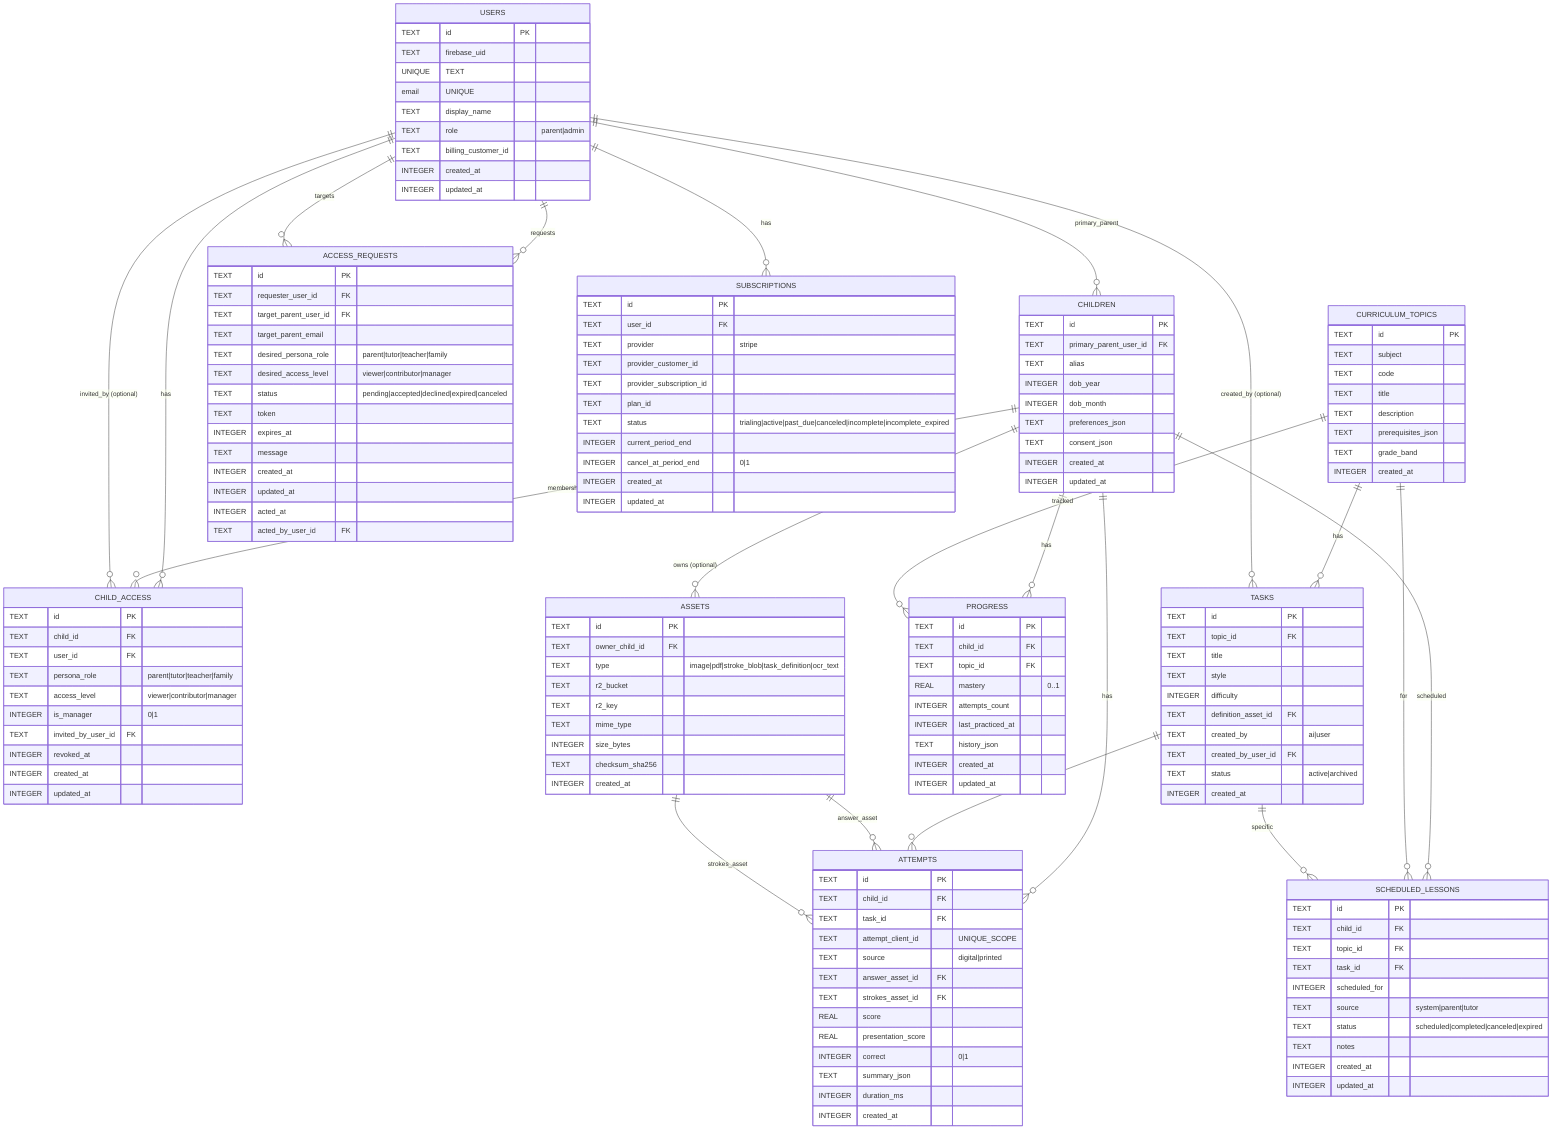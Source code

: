 erDiagram
    USERS {
        TEXT id PK
        TEXT firebase_uid UNIQUE
        TEXT email UNIQUE
        TEXT display_name
        TEXT role  "parent|admin"
        TEXT billing_customer_id
        INTEGER created_at
        INTEGER updated_at
    }

    CHILDREN {
        TEXT id PK
        TEXT primary_parent_user_id FK
        TEXT alias
        INTEGER dob_year
        INTEGER dob_month
        TEXT preferences_json
        TEXT consent_json
        INTEGER created_at
        INTEGER updated_at
    }

    CHILD_ACCESS {
        TEXT id PK
        TEXT child_id FK
        TEXT user_id FK
        TEXT persona_role  "parent|tutor|teacher|family"
        TEXT access_level  "viewer|contributor|manager"
        INTEGER is_manager  "0|1"
        TEXT invited_by_user_id FK
        INTEGER revoked_at
        INTEGER created_at
        INTEGER updated_at
    }

    CURRICULUM_TOPICS {
        TEXT id PK
        TEXT subject
        TEXT code
        TEXT title
        TEXT description
        TEXT prerequisites_json
        TEXT grade_band
        INTEGER created_at
    }

    TASKS {
        TEXT id PK
        TEXT topic_id FK
        TEXT title
        TEXT style
        INTEGER difficulty
        TEXT definition_asset_id FK
        TEXT created_by  "ai|user"
        TEXT created_by_user_id FK
        TEXT status  "active|archived"
        INTEGER created_at
    }

    ATTEMPTS {
        TEXT id PK
        TEXT child_id FK
        TEXT task_id FK
        TEXT attempt_client_id "UNIQUE_SCOPE"
        TEXT source  "digital|printed"
        TEXT answer_asset_id FK
        TEXT strokes_asset_id FK
        REAL score
        REAL presentation_score
        INTEGER correct  "0|1"
        TEXT summary_json
        INTEGER duration_ms
        INTEGER created_at
    }

    PROGRESS {
        TEXT id PK
        TEXT child_id FK
        TEXT topic_id FK
        REAL mastery  "0..1"
        INTEGER attempts_count
        INTEGER last_practiced_at
        TEXT history_json
        INTEGER created_at
        INTEGER updated_at
    }

    SCHEDULED_LESSONS {
        TEXT id PK
        TEXT child_id FK
        TEXT topic_id FK
        TEXT task_id FK
        INTEGER scheduled_for
        TEXT source  "system|parent|tutor"
        TEXT status  "scheduled|completed|canceled|expired"
        TEXT notes
        INTEGER created_at
        INTEGER updated_at
    }

    ASSETS {
        TEXT id PK
        TEXT owner_child_id FK
        TEXT type  "image|pdf|stroke_blob|task_definition|ocr_text"
        TEXT r2_bucket
        TEXT r2_key
        TEXT mime_type
        INTEGER size_bytes
        TEXT checksum_sha256
        INTEGER created_at
    }

    

    ACCESS_REQUESTS {
        TEXT id PK
        TEXT requester_user_id FK
        TEXT target_parent_user_id FK
        TEXT target_parent_email
        TEXT desired_persona_role  "parent|tutor|teacher|family"
        TEXT desired_access_level  "viewer|contributor|manager"
        TEXT status  "pending|accepted|declined|expired|canceled"
        TEXT token
        INTEGER expires_at
        TEXT message
        INTEGER created_at
        INTEGER updated_at
        INTEGER acted_at
        TEXT acted_by_user_id FK
    }

    SUBSCRIPTIONS {
        TEXT id PK
        TEXT user_id FK
        TEXT provider  "stripe"
        TEXT provider_customer_id
        TEXT provider_subscription_id
        TEXT plan_id
        TEXT status  "trialing|active|past_due|canceled|incomplete|incomplete_expired"
        INTEGER current_period_end
        INTEGER cancel_at_period_end  "0|1"
        INTEGER created_at
        INTEGER updated_at
    }

    %% Generation & ingestion entities are modeled in docs/assets/erd-generation.mmd


    %% Relationships (one-to-many where possible)
    USERS ||--o{ CHILDREN : "primary_parent"
    USERS ||--o{ CHILD_ACCESS : "has"
    CHILDREN ||--o{ CHILD_ACCESS : "memberships"

    CURRICULUM_TOPICS ||--o{ TASKS : "has"
    CHILDREN ||--o{ ATTEMPTS : "has"
    TASKS ||--o{ ATTEMPTS : "attempts"

    CHILDREN ||--o{ PROGRESS : "has"
    CURRICULUM_TOPICS ||--o{ PROGRESS : "tracked"

    CHILDREN ||--o{ SCHEDULED_LESSONS : "scheduled"
    CURRICULUM_TOPICS ||--o{ SCHEDULED_LESSONS : "for"
    TASKS ||--o{ SCHEDULED_LESSONS : "specific"

    CHILDREN ||--o{ ASSETS : "owns (optional)"

    USERS ||--o{ SUBSCRIPTIONS : "has"

    USERS ||--o{ ACCESS_REQUESTS : "requests"
    USERS ||--o{ ACCESS_REQUESTS : "targets" 

    %% See erd-generation.mmd for JOBS and related relationships

    %% Asset references from attempts
    ASSETS ||--o{ ATTEMPTS : "answer_asset"
    ASSETS ||--o{ ATTEMPTS : "strokes_asset"

    %% Additional user relationships
    USERS ||--o{ TASKS : "created_by (optional)"
    USERS ||--o{ CHILD_ACCESS : "invited_by (optional)"